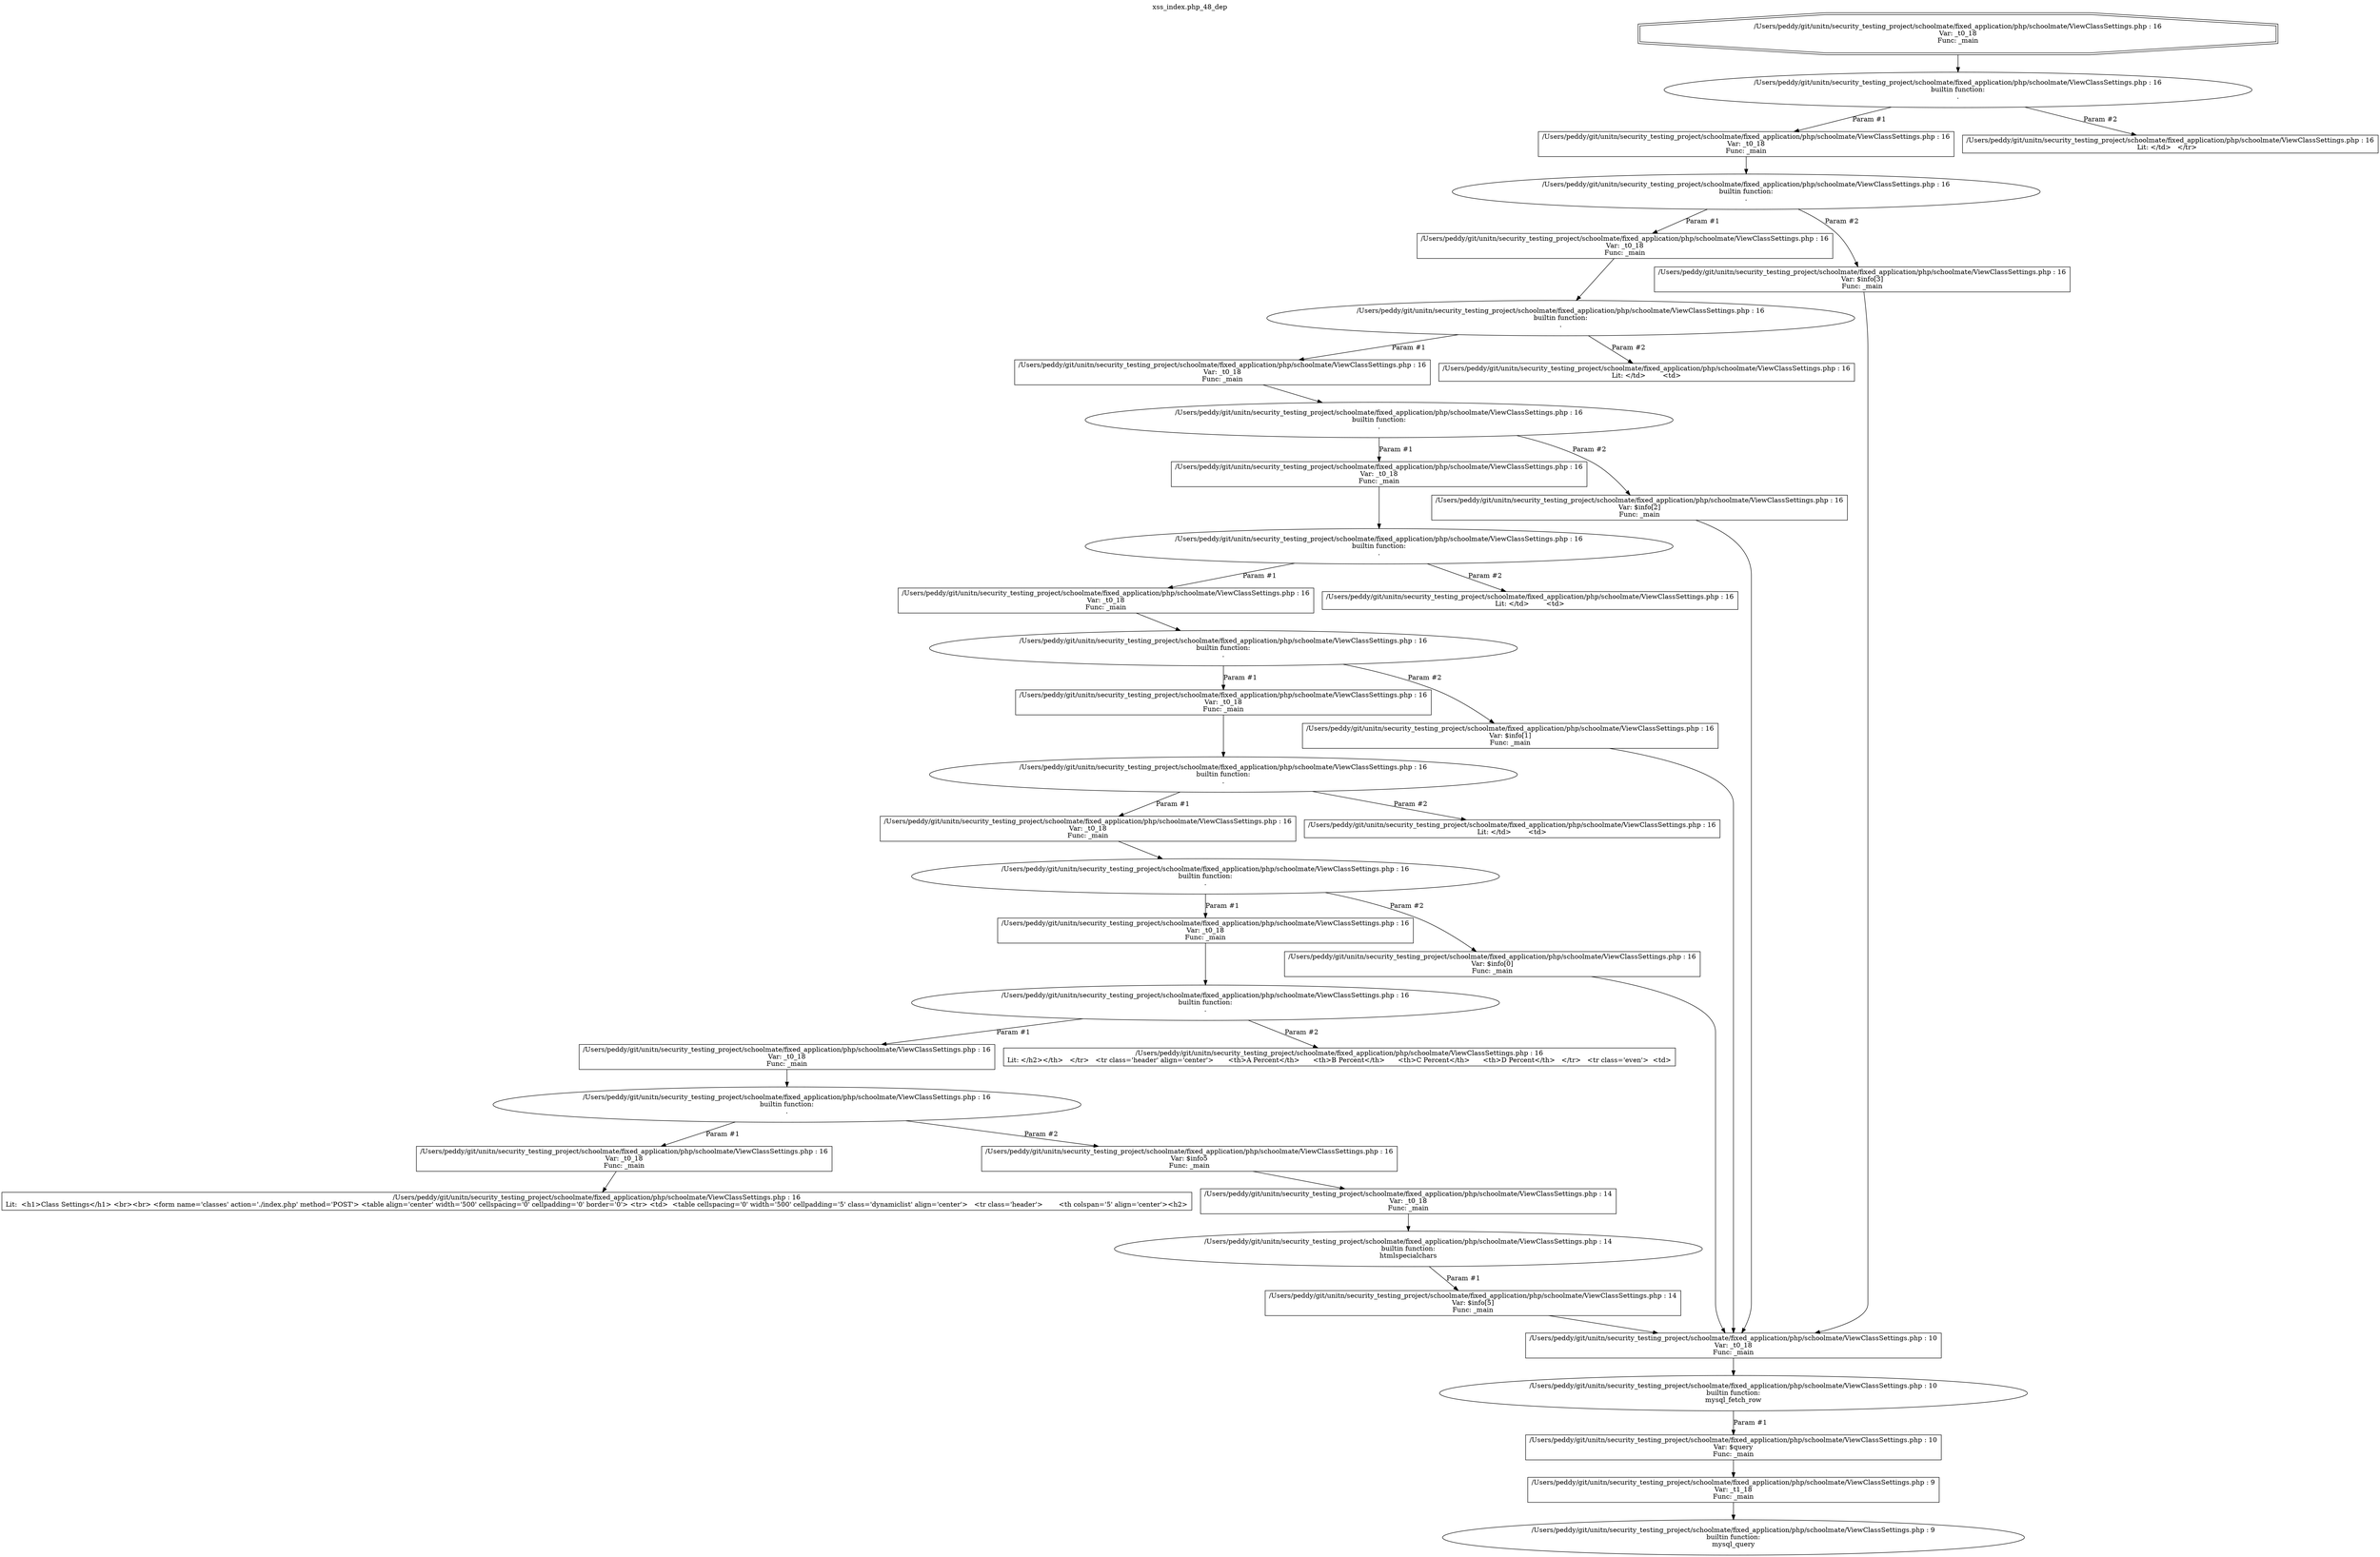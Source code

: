digraph cfg {
  label="xss_index.php_48_dep";
  labelloc=t;
  n1 [shape=doubleoctagon, label="/Users/peddy/git/unitn/security_testing_project/schoolmate/fixed_application/php/schoolmate/ViewClassSettings.php : 16\nVar: _t0_18\nFunc: _main\n"];
  n2 [shape=ellipse, label="/Users/peddy/git/unitn/security_testing_project/schoolmate/fixed_application/php/schoolmate/ViewClassSettings.php : 16\nbuiltin function:\n.\n"];
  n3 [shape=box, label="/Users/peddy/git/unitn/security_testing_project/schoolmate/fixed_application/php/schoolmate/ViewClassSettings.php : 16\nVar: _t0_18\nFunc: _main\n"];
  n4 [shape=ellipse, label="/Users/peddy/git/unitn/security_testing_project/schoolmate/fixed_application/php/schoolmate/ViewClassSettings.php : 16\nbuiltin function:\n.\n"];
  n5 [shape=box, label="/Users/peddy/git/unitn/security_testing_project/schoolmate/fixed_application/php/schoolmate/ViewClassSettings.php : 16\nVar: _t0_18\nFunc: _main\n"];
  n6 [shape=ellipse, label="/Users/peddy/git/unitn/security_testing_project/schoolmate/fixed_application/php/schoolmate/ViewClassSettings.php : 16\nbuiltin function:\n.\n"];
  n7 [shape=box, label="/Users/peddy/git/unitn/security_testing_project/schoolmate/fixed_application/php/schoolmate/ViewClassSettings.php : 16\nVar: _t0_18\nFunc: _main\n"];
  n8 [shape=ellipse, label="/Users/peddy/git/unitn/security_testing_project/schoolmate/fixed_application/php/schoolmate/ViewClassSettings.php : 16\nbuiltin function:\n.\n"];
  n9 [shape=box, label="/Users/peddy/git/unitn/security_testing_project/schoolmate/fixed_application/php/schoolmate/ViewClassSettings.php : 16\nVar: _t0_18\nFunc: _main\n"];
  n10 [shape=ellipse, label="/Users/peddy/git/unitn/security_testing_project/schoolmate/fixed_application/php/schoolmate/ViewClassSettings.php : 16\nbuiltin function:\n.\n"];
  n11 [shape=box, label="/Users/peddy/git/unitn/security_testing_project/schoolmate/fixed_application/php/schoolmate/ViewClassSettings.php : 16\nVar: _t0_18\nFunc: _main\n"];
  n12 [shape=ellipse, label="/Users/peddy/git/unitn/security_testing_project/schoolmate/fixed_application/php/schoolmate/ViewClassSettings.php : 16\nbuiltin function:\n.\n"];
  n13 [shape=box, label="/Users/peddy/git/unitn/security_testing_project/schoolmate/fixed_application/php/schoolmate/ViewClassSettings.php : 16\nVar: _t0_18\nFunc: _main\n"];
  n14 [shape=ellipse, label="/Users/peddy/git/unitn/security_testing_project/schoolmate/fixed_application/php/schoolmate/ViewClassSettings.php : 16\nbuiltin function:\n.\n"];
  n15 [shape=box, label="/Users/peddy/git/unitn/security_testing_project/schoolmate/fixed_application/php/schoolmate/ViewClassSettings.php : 16\nVar: _t0_18\nFunc: _main\n"];
  n16 [shape=ellipse, label="/Users/peddy/git/unitn/security_testing_project/schoolmate/fixed_application/php/schoolmate/ViewClassSettings.php : 16\nbuiltin function:\n.\n"];
  n17 [shape=box, label="/Users/peddy/git/unitn/security_testing_project/schoolmate/fixed_application/php/schoolmate/ViewClassSettings.php : 16\nVar: _t0_18\nFunc: _main\n"];
  n18 [shape=ellipse, label="/Users/peddy/git/unitn/security_testing_project/schoolmate/fixed_application/php/schoolmate/ViewClassSettings.php : 16\nbuiltin function:\n.\n"];
  n19 [shape=box, label="/Users/peddy/git/unitn/security_testing_project/schoolmate/fixed_application/php/schoolmate/ViewClassSettings.php : 16\nVar: _t0_18\nFunc: _main\n"];
  n20 [shape=ellipse, label="/Users/peddy/git/unitn/security_testing_project/schoolmate/fixed_application/php/schoolmate/ViewClassSettings.php : 16\nbuiltin function:\n.\n"];
  n21 [shape=box, label="/Users/peddy/git/unitn/security_testing_project/schoolmate/fixed_application/php/schoolmate/ViewClassSettings.php : 16\nVar: _t0_18\nFunc: _main\n"];
  n22 [shape=box, label="/Users/peddy/git/unitn/security_testing_project/schoolmate/fixed_application/php/schoolmate/ViewClassSettings.php : 16\nLit:  <h1>Class Settings</h1> <br><br> <form name='classes' action='./index.php' method='POST'> <table align='center' width='500' cellspacing='0' cellpadding='0' border='0'> <tr> <td>  <table cellspacing='0' width='500' cellpadding='5' class='dynamiclist' align='center'>   <tr class='header'>	<th colspan='5' align='center'><h2>\n"];
  n23 [shape=box, label="/Users/peddy/git/unitn/security_testing_project/schoolmate/fixed_application/php/schoolmate/ViewClassSettings.php : 16\nVar: $info5\nFunc: _main\n"];
  n24 [shape=box, label="/Users/peddy/git/unitn/security_testing_project/schoolmate/fixed_application/php/schoolmate/ViewClassSettings.php : 14\nVar: _t0_18\nFunc: _main\n"];
  n25 [shape=ellipse, label="/Users/peddy/git/unitn/security_testing_project/schoolmate/fixed_application/php/schoolmate/ViewClassSettings.php : 14\nbuiltin function:\nhtmlspecialchars\n"];
  n26 [shape=box, label="/Users/peddy/git/unitn/security_testing_project/schoolmate/fixed_application/php/schoolmate/ViewClassSettings.php : 14\nVar: $info[5]\nFunc: _main\n"];
  n27 [shape=box, label="/Users/peddy/git/unitn/security_testing_project/schoolmate/fixed_application/php/schoolmate/ViewClassSettings.php : 10\nVar: _t0_18\nFunc: _main\n"];
  n28 [shape=ellipse, label="/Users/peddy/git/unitn/security_testing_project/schoolmate/fixed_application/php/schoolmate/ViewClassSettings.php : 10\nbuiltin function:\nmysql_fetch_row\n"];
  n29 [shape=box, label="/Users/peddy/git/unitn/security_testing_project/schoolmate/fixed_application/php/schoolmate/ViewClassSettings.php : 10\nVar: $query\nFunc: _main\n"];
  n30 [shape=box, label="/Users/peddy/git/unitn/security_testing_project/schoolmate/fixed_application/php/schoolmate/ViewClassSettings.php : 9\nVar: _t1_18\nFunc: _main\n"];
  n31 [shape=ellipse, label="/Users/peddy/git/unitn/security_testing_project/schoolmate/fixed_application/php/schoolmate/ViewClassSettings.php : 9\nbuiltin function:\nmysql_query\n"];
  n32 [shape=box, label="/Users/peddy/git/unitn/security_testing_project/schoolmate/fixed_application/php/schoolmate/ViewClassSettings.php : 16\nLit: </h2></th>   </tr>   <tr class='header' align='center'>	<th>A Percent</th>	<th>B Percent</th>	<th>C Percent</th>	<th>D Percent</th>   </tr>   <tr class='even'>	<td>\n"];
  n33 [shape=box, label="/Users/peddy/git/unitn/security_testing_project/schoolmate/fixed_application/php/schoolmate/ViewClassSettings.php : 16\nVar: $info[0]\nFunc: _main\n"];
  n34 [shape=box, label="/Users/peddy/git/unitn/security_testing_project/schoolmate/fixed_application/php/schoolmate/ViewClassSettings.php : 16\nLit: </td>	<td>\n"];
  n35 [shape=box, label="/Users/peddy/git/unitn/security_testing_project/schoolmate/fixed_application/php/schoolmate/ViewClassSettings.php : 16\nVar: $info[1]\nFunc: _main\n"];
  n36 [shape=box, label="/Users/peddy/git/unitn/security_testing_project/schoolmate/fixed_application/php/schoolmate/ViewClassSettings.php : 16\nLit: </td>	<td>\n"];
  n37 [shape=box, label="/Users/peddy/git/unitn/security_testing_project/schoolmate/fixed_application/php/schoolmate/ViewClassSettings.php : 16\nVar: $info[2]\nFunc: _main\n"];
  n38 [shape=box, label="/Users/peddy/git/unitn/security_testing_project/schoolmate/fixed_application/php/schoolmate/ViewClassSettings.php : 16\nLit: </td>	<td>\n"];
  n39 [shape=box, label="/Users/peddy/git/unitn/security_testing_project/schoolmate/fixed_application/php/schoolmate/ViewClassSettings.php : 16\nVar: $info[3]\nFunc: _main\n"];
  n40 [shape=box, label="/Users/peddy/git/unitn/security_testing_project/schoolmate/fixed_application/php/schoolmate/ViewClassSettings.php : 16\nLit: </td>   </tr>   \n"];
  n1 -> n2;
  n3 -> n4;
  n5 -> n6;
  n7 -> n8;
  n9 -> n10;
  n11 -> n12;
  n13 -> n14;
  n15 -> n16;
  n17 -> n18;
  n19 -> n20;
  n21 -> n22;
  n20 -> n21[label="Param #1"];
  n20 -> n23[label="Param #2"];
  n24 -> n25;
  n27 -> n28;
  n30 -> n31;
  n29 -> n30;
  n28 -> n29[label="Param #1"];
  n26 -> n27;
  n25 -> n26[label="Param #1"];
  n23 -> n24;
  n18 -> n19[label="Param #1"];
  n18 -> n32[label="Param #2"];
  n16 -> n17[label="Param #1"];
  n16 -> n33[label="Param #2"];
  n33 -> n27;
  n14 -> n15[label="Param #1"];
  n14 -> n34[label="Param #2"];
  n12 -> n13[label="Param #1"];
  n12 -> n35[label="Param #2"];
  n35 -> n27;
  n10 -> n11[label="Param #1"];
  n10 -> n36[label="Param #2"];
  n8 -> n9[label="Param #1"];
  n8 -> n37[label="Param #2"];
  n37 -> n27;
  n6 -> n7[label="Param #1"];
  n6 -> n38[label="Param #2"];
  n4 -> n5[label="Param #1"];
  n4 -> n39[label="Param #2"];
  n39 -> n27;
  n2 -> n3[label="Param #1"];
  n2 -> n40[label="Param #2"];
}
